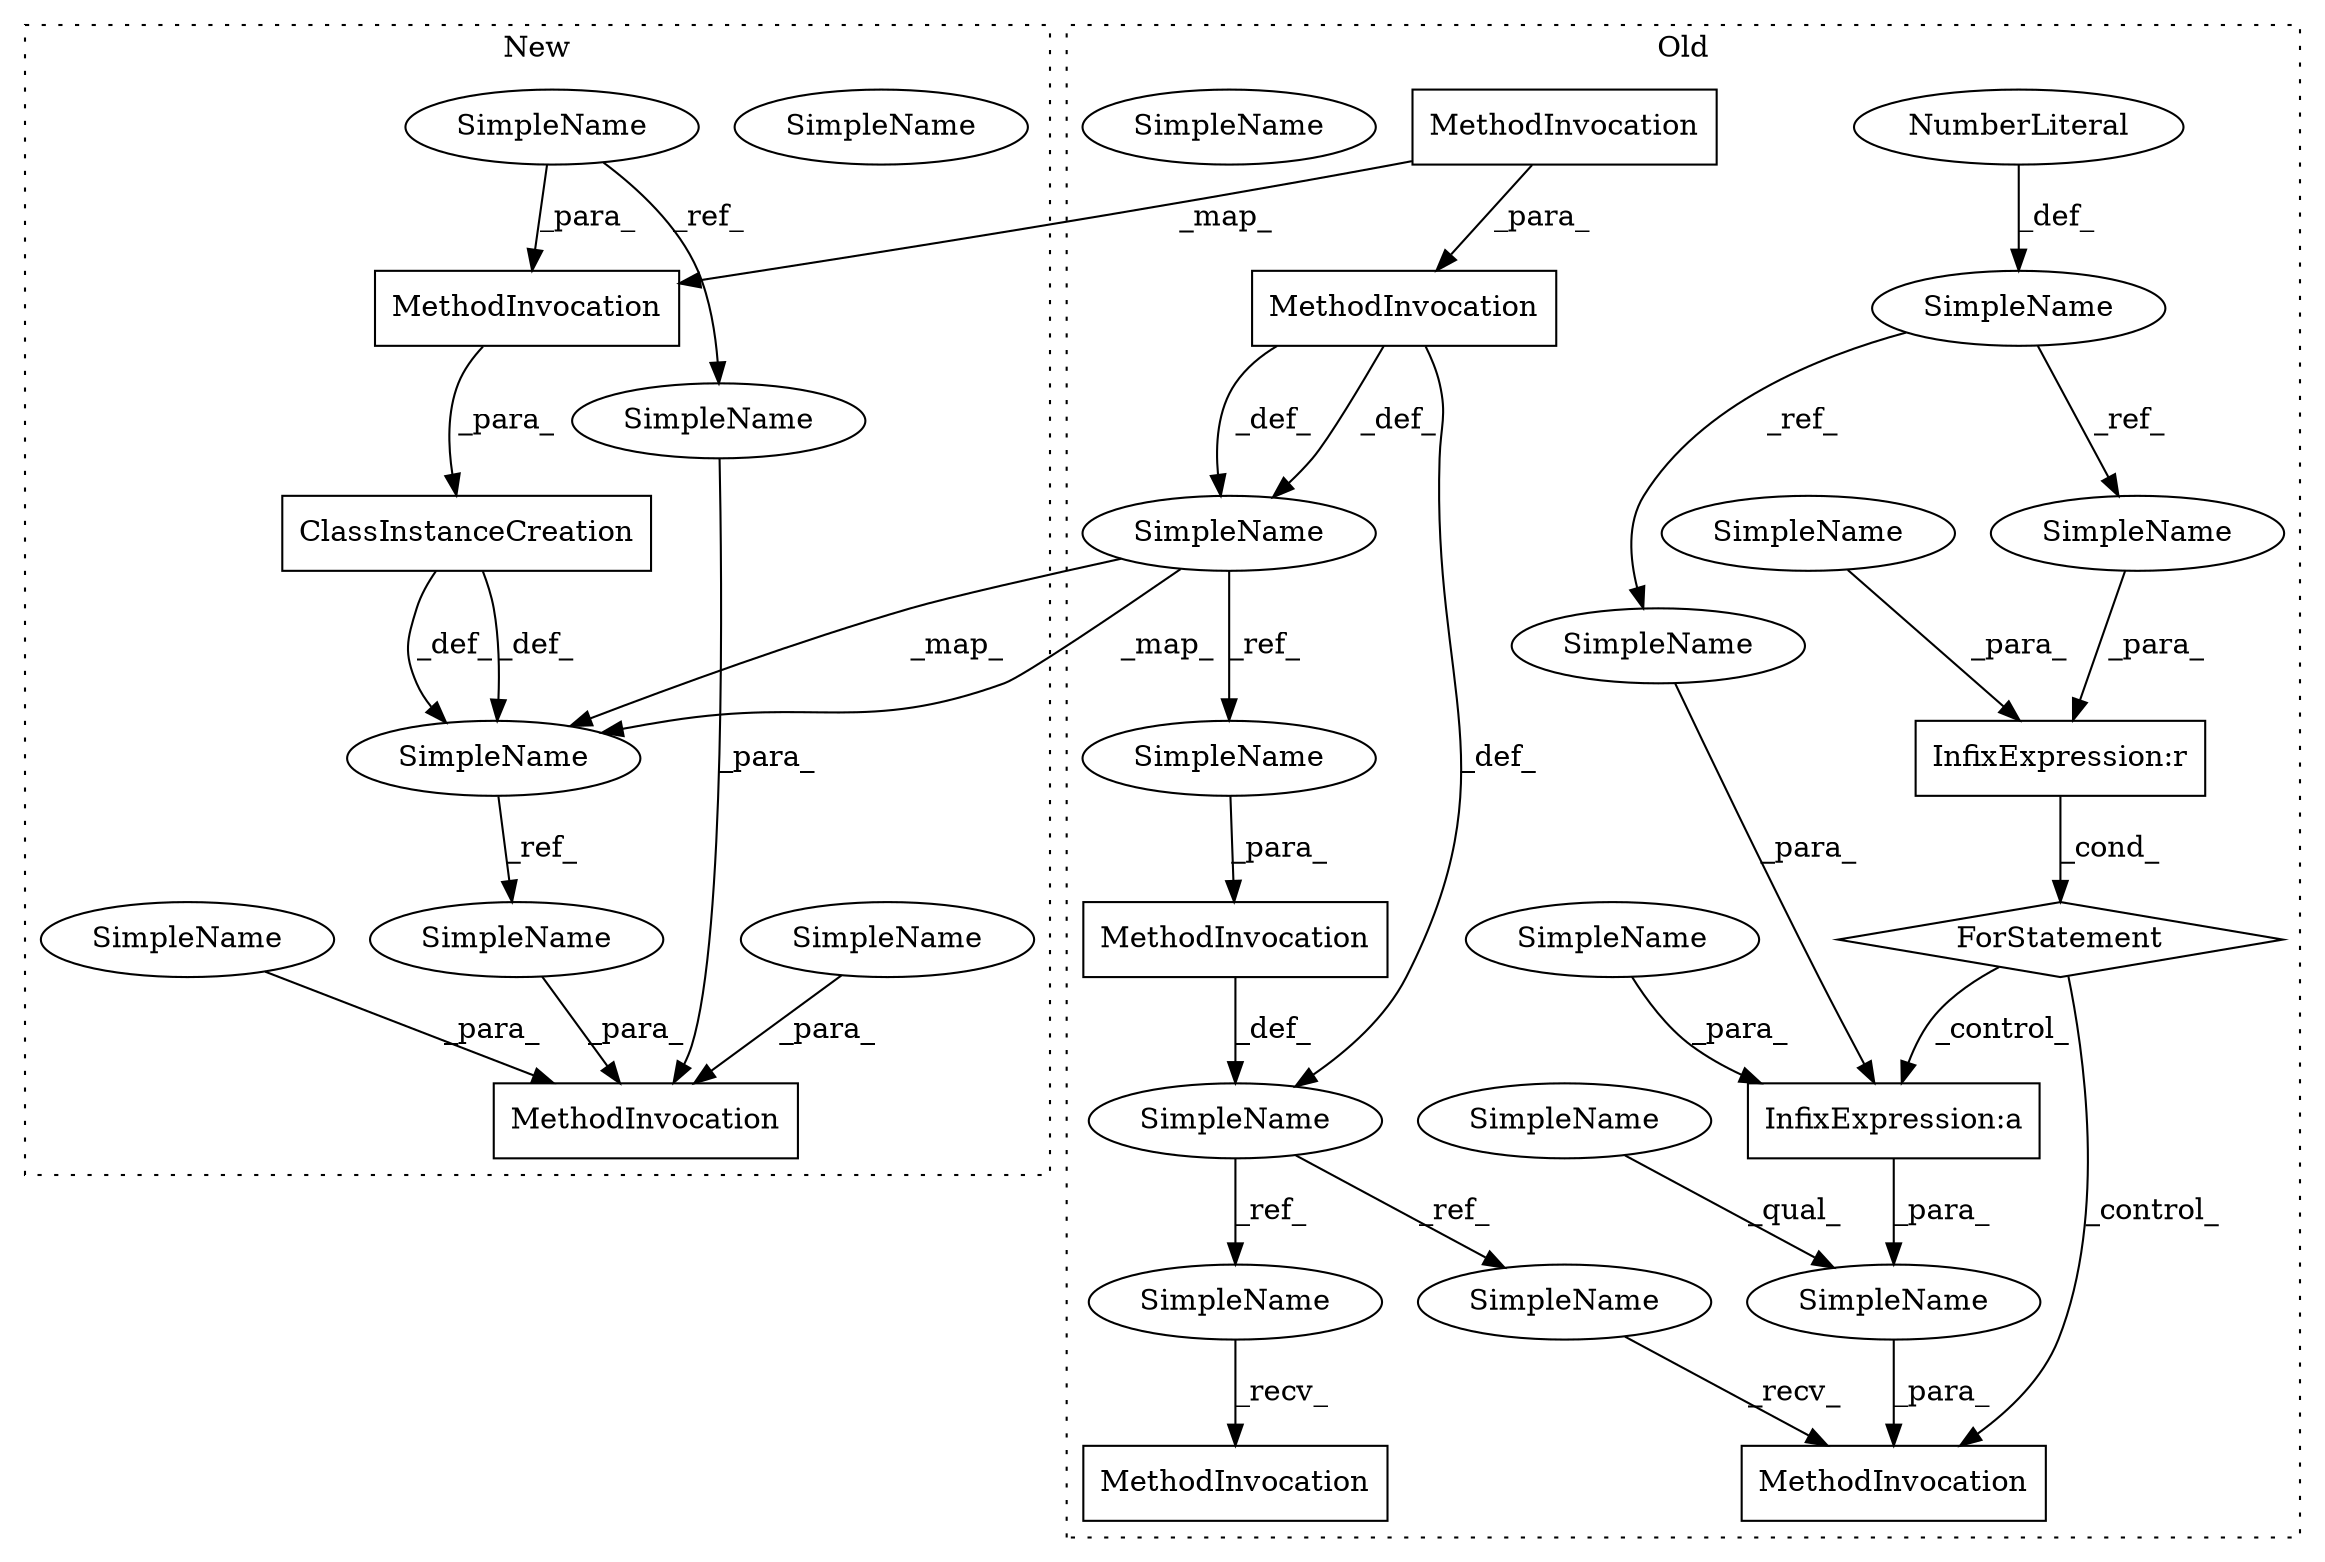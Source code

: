 digraph G {
subgraph cluster0 {
2 [label="ForStatement" a="24" s="5785,5813" l="5,2" shape="diamond"];
4 [label="MethodInvocation" a="32" s="5675,5714" l="20,1" shape="box"];
5 [label="MethodInvocation" a="32" s="5836,5856" l="6,1" shape="box"];
6 [label="MethodInvocation" a="32" s="5745,5766" l="15,1" shape="box"];
7 [label="MethodInvocation" a="32" s="5884" l="7" shape="box"];
8 [label="MethodInvocation" a="32" s="5695,5713" l="15,1" shape="box"];
10 [label="NumberLiteral" a="34" s="5798" l="1" shape="ellipse"];
11 [label="SimpleName" a="42" s="5842" l="5" shape="ellipse"];
13 [label="SimpleName" a="42" s="5666" l="6" shape="ellipse"];
14 [label="SimpleName" a="42" s="5854" l="1" shape="ellipse"];
16 [label="SimpleName" a="42" s="5801" l="1" shape="ellipse"];
17 [label="SimpleName" a="42" s="5760" l="6" shape="ellipse"];
18 [label="SimpleName" a="42" s="5805" l="3" shape="ellipse"];
19 [label="SimpleName" a="42" s="5842,5855" l="6,1" shape="ellipse"];
21 [label="SimpleName" a="42" s="5848" l="3" shape="ellipse"];
23 [label="SimpleName" a="42" s="5825" l="10" shape="ellipse"];
24 [label="SimpleName" a="42" s="5873" l="10" shape="ellipse"];
26 [label="SimpleName" a="42" s="5794" l="1" shape="ellipse"];
29 [label="SimpleName" a="42" s="5732" l="10" shape="ellipse"];
30 [label="SimpleName" a="42" s="5666" l="6" shape="ellipse"];
31 [label="InfixExpression:a" a="27" s="5851" l="3" shape="box"];
32 [label="InfixExpression:r" a="27" s="5802" l="3" shape="box"];
label = "Old";
style="dotted";
}
subgraph cluster1 {
1 [label="ClassInstanceCreation" a="14" s="5373,5410" l="18,1" shape="box"];
3 [label="MethodInvocation" a="32" s="5391,5409" l="15,1" shape="box"];
9 [label="MethodInvocation" a="32" s="5429,5461" l="9,1" shape="box"];
12 [label="SimpleName" a="42" s="5446" l="5" shape="ellipse"];
15 [label="SimpleName" a="42" s="5458" l="3" shape="ellipse"];
20 [label="SimpleName" a="42" s="5364" l="6" shape="ellipse"];
22 [label="SimpleName" a="42" s="5364" l="6" shape="ellipse"];
25 [label="SimpleName" a="42" s="5258" l="3" shape="ellipse"];
27 [label="SimpleName" a="42" s="5453" l="3" shape="ellipse"];
28 [label="SimpleName" a="42" s="5438" l="6" shape="ellipse"];
label = "New";
style="dotted";
}
1 -> 20 [label="_def_"];
1 -> 20 [label="_def_"];
2 -> 5 [label="_control_"];
2 -> 31 [label="_control_"];
3 -> 1 [label="_para_"];
4 -> 29 [label="_def_"];
4 -> 13 [label="_def_"];
4 -> 13 [label="_def_"];
6 -> 29 [label="_def_"];
8 -> 4 [label="_para_"];
8 -> 3 [label="_map_"];
10 -> 26 [label="_def_"];
11 -> 19 [label="_qual_"];
12 -> 9 [label="_para_"];
13 -> 17 [label="_ref_"];
13 -> 20 [label="_map_"];
13 -> 20 [label="_map_"];
14 -> 31 [label="_para_"];
15 -> 9 [label="_para_"];
16 -> 32 [label="_para_"];
17 -> 6 [label="_para_"];
18 -> 32 [label="_para_"];
19 -> 5 [label="_para_"];
20 -> 28 [label="_ref_"];
21 -> 31 [label="_para_"];
23 -> 5 [label="_recv_"];
24 -> 7 [label="_recv_"];
25 -> 3 [label="_para_"];
25 -> 15 [label="_ref_"];
26 -> 16 [label="_ref_"];
26 -> 14 [label="_ref_"];
27 -> 9 [label="_para_"];
28 -> 9 [label="_para_"];
29 -> 23 [label="_ref_"];
29 -> 24 [label="_ref_"];
31 -> 19 [label="_para_"];
32 -> 2 [label="_cond_"];
}